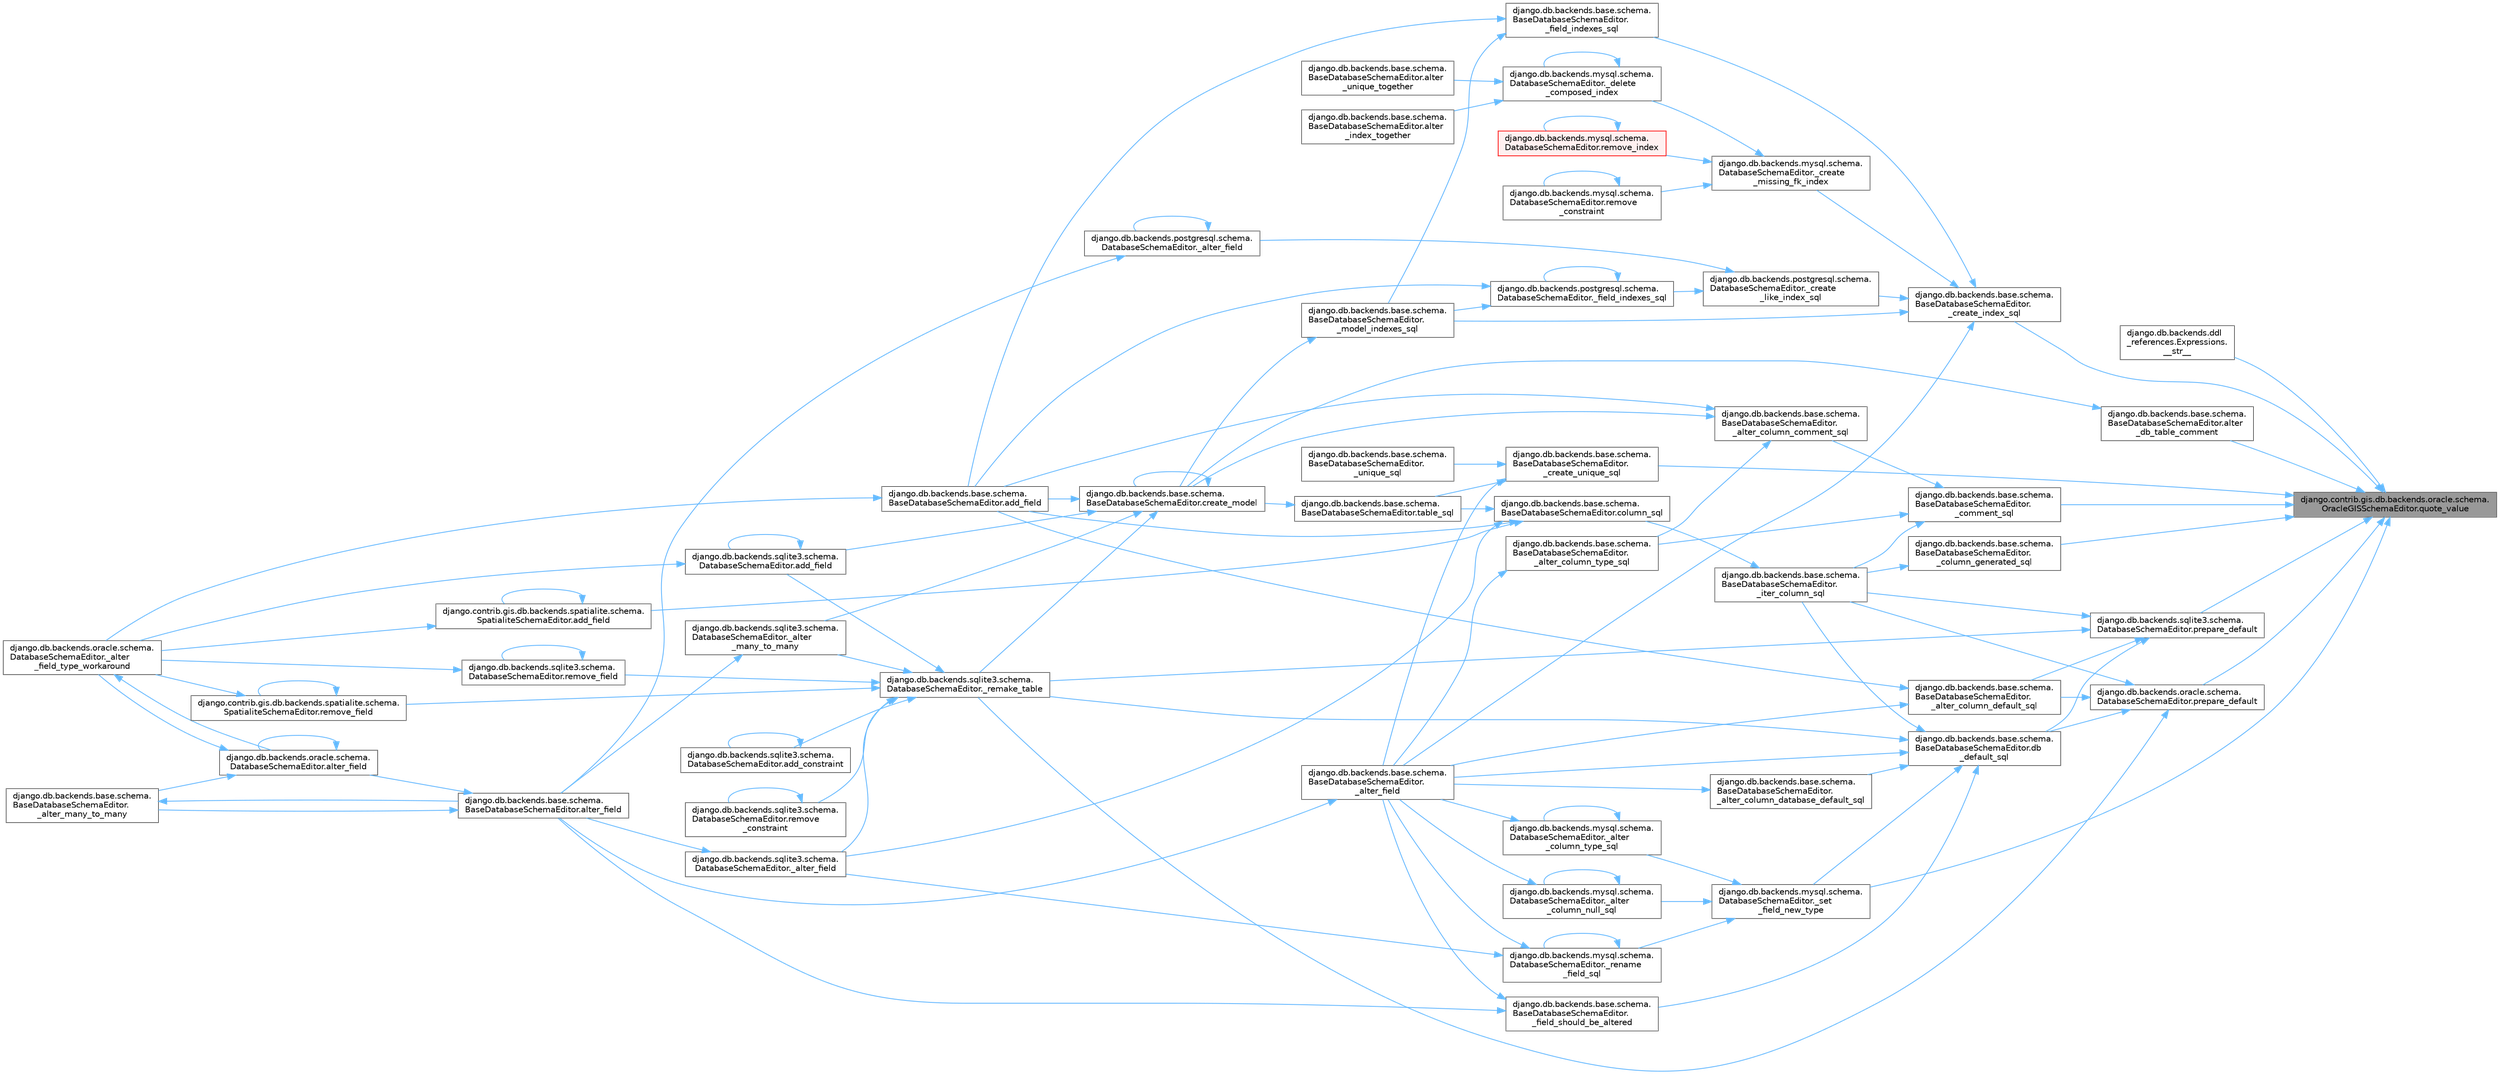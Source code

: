 digraph "django.contrib.gis.db.backends.oracle.schema.OracleGISSchemaEditor.quote_value"
{
 // LATEX_PDF_SIZE
  bgcolor="transparent";
  edge [fontname=Helvetica,fontsize=10,labelfontname=Helvetica,labelfontsize=10];
  node [fontname=Helvetica,fontsize=10,shape=box,height=0.2,width=0.4];
  rankdir="RL";
  Node1 [id="Node000001",label="django.contrib.gis.db.backends.oracle.schema.\lOracleGISSchemaEditor.quote_value",height=0.2,width=0.4,color="gray40", fillcolor="grey60", style="filled", fontcolor="black",tooltip=" "];
  Node1 -> Node2 [id="edge1_Node000001_Node000002",dir="back",color="steelblue1",style="solid",tooltip=" "];
  Node2 [id="Node000002",label="django.db.backends.ddl\l_references.Expressions.\l__str__",height=0.2,width=0.4,color="grey40", fillcolor="white", style="filled",URL="$classdjango_1_1db_1_1backends_1_1ddl__references_1_1_expressions.html#a6d1e06f0830d9519ad04e1ffc54b89d5",tooltip=" "];
  Node1 -> Node3 [id="edge2_Node000001_Node000003",dir="back",color="steelblue1",style="solid",tooltip=" "];
  Node3 [id="Node000003",label="django.db.backends.base.schema.\lBaseDatabaseSchemaEditor.\l_column_generated_sql",height=0.2,width=0.4,color="grey40", fillcolor="white", style="filled",URL="$classdjango_1_1db_1_1backends_1_1base_1_1schema_1_1_base_database_schema_editor.html#a838facdd1d1a48349cc8193d43599b0d",tooltip=" "];
  Node3 -> Node4 [id="edge3_Node000003_Node000004",dir="back",color="steelblue1",style="solid",tooltip=" "];
  Node4 [id="Node000004",label="django.db.backends.base.schema.\lBaseDatabaseSchemaEditor.\l_iter_column_sql",height=0.2,width=0.4,color="grey40", fillcolor="white", style="filled",URL="$classdjango_1_1db_1_1backends_1_1base_1_1schema_1_1_base_database_schema_editor.html#add61b93ec82997c617b89db76b963385",tooltip=" "];
  Node4 -> Node5 [id="edge4_Node000004_Node000005",dir="back",color="steelblue1",style="solid",tooltip=" "];
  Node5 [id="Node000005",label="django.db.backends.base.schema.\lBaseDatabaseSchemaEditor.column_sql",height=0.2,width=0.4,color="grey40", fillcolor="white", style="filled",URL="$classdjango_1_1db_1_1backends_1_1base_1_1schema_1_1_base_database_schema_editor.html#ad8d23a5a391d5a0dca268ddfa944c8dc",tooltip=" "];
  Node5 -> Node6 [id="edge5_Node000005_Node000006",dir="back",color="steelblue1",style="solid",tooltip=" "];
  Node6 [id="Node000006",label="django.db.backends.sqlite3.schema.\lDatabaseSchemaEditor._alter_field",height=0.2,width=0.4,color="grey40", fillcolor="white", style="filled",URL="$classdjango_1_1db_1_1backends_1_1sqlite3_1_1schema_1_1_database_schema_editor.html#ab256c1d60756ea054e7249a3aa80d43b",tooltip=" "];
  Node6 -> Node7 [id="edge6_Node000006_Node000007",dir="back",color="steelblue1",style="solid",tooltip=" "];
  Node7 [id="Node000007",label="django.db.backends.base.schema.\lBaseDatabaseSchemaEditor.alter_field",height=0.2,width=0.4,color="grey40", fillcolor="white", style="filled",URL="$classdjango_1_1db_1_1backends_1_1base_1_1schema_1_1_base_database_schema_editor.html#ab1e8119bc95148d911edd2b67ff9f6bd",tooltip=" "];
  Node7 -> Node8 [id="edge7_Node000007_Node000008",dir="back",color="steelblue1",style="solid",tooltip=" "];
  Node8 [id="Node000008",label="django.db.backends.base.schema.\lBaseDatabaseSchemaEditor.\l_alter_many_to_many",height=0.2,width=0.4,color="grey40", fillcolor="white", style="filled",URL="$classdjango_1_1db_1_1backends_1_1base_1_1schema_1_1_base_database_schema_editor.html#a9774e6eb9ebfca5a149ac43b84a5ce33",tooltip=" "];
  Node8 -> Node7 [id="edge8_Node000008_Node000007",dir="back",color="steelblue1",style="solid",tooltip=" "];
  Node7 -> Node9 [id="edge9_Node000007_Node000009",dir="back",color="steelblue1",style="solid",tooltip=" "];
  Node9 [id="Node000009",label="django.db.backends.oracle.schema.\lDatabaseSchemaEditor.alter_field",height=0.2,width=0.4,color="grey40", fillcolor="white", style="filled",URL="$classdjango_1_1db_1_1backends_1_1oracle_1_1schema_1_1_database_schema_editor.html#abeddc040d6a7af1ca57aee72ee85784f",tooltip=" "];
  Node9 -> Node10 [id="edge10_Node000009_Node000010",dir="back",color="steelblue1",style="solid",tooltip=" "];
  Node10 [id="Node000010",label="django.db.backends.oracle.schema.\lDatabaseSchemaEditor._alter\l_field_type_workaround",height=0.2,width=0.4,color="grey40", fillcolor="white", style="filled",URL="$classdjango_1_1db_1_1backends_1_1oracle_1_1schema_1_1_database_schema_editor.html#a78bc314f7e1030c1ef072c72a185ebd5",tooltip=" "];
  Node10 -> Node9 [id="edge11_Node000010_Node000009",dir="back",color="steelblue1",style="solid",tooltip=" "];
  Node9 -> Node8 [id="edge12_Node000009_Node000008",dir="back",color="steelblue1",style="solid",tooltip=" "];
  Node9 -> Node9 [id="edge13_Node000009_Node000009",dir="back",color="steelblue1",style="solid",tooltip=" "];
  Node5 -> Node11 [id="edge14_Node000005_Node000011",dir="back",color="steelblue1",style="solid",tooltip=" "];
  Node11 [id="Node000011",label="django.contrib.gis.db.backends.spatialite.schema.\lSpatialiteSchemaEditor.add_field",height=0.2,width=0.4,color="grey40", fillcolor="white", style="filled",URL="$classdjango_1_1contrib_1_1gis_1_1db_1_1backends_1_1spatialite_1_1schema_1_1_spatialite_schema_editor.html#ac6c0a11c42d919d3c5cc74bb59d8dcfc",tooltip=" "];
  Node11 -> Node10 [id="edge15_Node000011_Node000010",dir="back",color="steelblue1",style="solid",tooltip=" "];
  Node11 -> Node11 [id="edge16_Node000011_Node000011",dir="back",color="steelblue1",style="solid",tooltip=" "];
  Node5 -> Node12 [id="edge17_Node000005_Node000012",dir="back",color="steelblue1",style="solid",tooltip=" "];
  Node12 [id="Node000012",label="django.db.backends.base.schema.\lBaseDatabaseSchemaEditor.add_field",height=0.2,width=0.4,color="grey40", fillcolor="white", style="filled",URL="$classdjango_1_1db_1_1backends_1_1base_1_1schema_1_1_base_database_schema_editor.html#affe03b0f7c180f8cb5759a5cff4f006a",tooltip=" "];
  Node12 -> Node10 [id="edge18_Node000012_Node000010",dir="back",color="steelblue1",style="solid",tooltip=" "];
  Node5 -> Node13 [id="edge19_Node000005_Node000013",dir="back",color="steelblue1",style="solid",tooltip=" "];
  Node13 [id="Node000013",label="django.db.backends.base.schema.\lBaseDatabaseSchemaEditor.table_sql",height=0.2,width=0.4,color="grey40", fillcolor="white", style="filled",URL="$classdjango_1_1db_1_1backends_1_1base_1_1schema_1_1_base_database_schema_editor.html#af946ad24be63eb8ba2bf28e626c21a0b",tooltip=" "];
  Node13 -> Node14 [id="edge20_Node000013_Node000014",dir="back",color="steelblue1",style="solid",tooltip=" "];
  Node14 [id="Node000014",label="django.db.backends.base.schema.\lBaseDatabaseSchemaEditor.create_model",height=0.2,width=0.4,color="grey40", fillcolor="white", style="filled",URL="$classdjango_1_1db_1_1backends_1_1base_1_1schema_1_1_base_database_schema_editor.html#a802611d84fc67073227f245b7e881331",tooltip=" "];
  Node14 -> Node15 [id="edge21_Node000014_Node000015",dir="back",color="steelblue1",style="solid",tooltip=" "];
  Node15 [id="Node000015",label="django.db.backends.sqlite3.schema.\lDatabaseSchemaEditor._alter\l_many_to_many",height=0.2,width=0.4,color="grey40", fillcolor="white", style="filled",URL="$classdjango_1_1db_1_1backends_1_1sqlite3_1_1schema_1_1_database_schema_editor.html#a0eb5631cba4809779acc541260e47610",tooltip=" "];
  Node15 -> Node7 [id="edge22_Node000015_Node000007",dir="back",color="steelblue1",style="solid",tooltip=" "];
  Node14 -> Node16 [id="edge23_Node000014_Node000016",dir="back",color="steelblue1",style="solid",tooltip=" "];
  Node16 [id="Node000016",label="django.db.backends.sqlite3.schema.\lDatabaseSchemaEditor._remake_table",height=0.2,width=0.4,color="grey40", fillcolor="white", style="filled",URL="$classdjango_1_1db_1_1backends_1_1sqlite3_1_1schema_1_1_database_schema_editor.html#a9b5b247b2cd836c48a65726025b45e11",tooltip=" "];
  Node16 -> Node6 [id="edge24_Node000016_Node000006",dir="back",color="steelblue1",style="solid",tooltip=" "];
  Node16 -> Node15 [id="edge25_Node000016_Node000015",dir="back",color="steelblue1",style="solid",tooltip=" "];
  Node16 -> Node17 [id="edge26_Node000016_Node000017",dir="back",color="steelblue1",style="solid",tooltip=" "];
  Node17 [id="Node000017",label="django.db.backends.sqlite3.schema.\lDatabaseSchemaEditor.add_constraint",height=0.2,width=0.4,color="grey40", fillcolor="white", style="filled",URL="$classdjango_1_1db_1_1backends_1_1sqlite3_1_1schema_1_1_database_schema_editor.html#a7eb97cc68176d5b2f8034c1c14b3efec",tooltip=" "];
  Node17 -> Node17 [id="edge27_Node000017_Node000017",dir="back",color="steelblue1",style="solid",tooltip=" "];
  Node16 -> Node18 [id="edge28_Node000016_Node000018",dir="back",color="steelblue1",style="solid",tooltip=" "];
  Node18 [id="Node000018",label="django.db.backends.sqlite3.schema.\lDatabaseSchemaEditor.add_field",height=0.2,width=0.4,color="grey40", fillcolor="white", style="filled",URL="$classdjango_1_1db_1_1backends_1_1sqlite3_1_1schema_1_1_database_schema_editor.html#a86ab5e51a9418ae6d274cd67fed8ba0b",tooltip=" "];
  Node18 -> Node10 [id="edge29_Node000018_Node000010",dir="back",color="steelblue1",style="solid",tooltip=" "];
  Node18 -> Node18 [id="edge30_Node000018_Node000018",dir="back",color="steelblue1",style="solid",tooltip=" "];
  Node16 -> Node19 [id="edge31_Node000016_Node000019",dir="back",color="steelblue1",style="solid",tooltip=" "];
  Node19 [id="Node000019",label="django.db.backends.sqlite3.schema.\lDatabaseSchemaEditor.remove\l_constraint",height=0.2,width=0.4,color="grey40", fillcolor="white", style="filled",URL="$classdjango_1_1db_1_1backends_1_1sqlite3_1_1schema_1_1_database_schema_editor.html#a15c05aace4b1bc1e620abed0a51abeb2",tooltip=" "];
  Node19 -> Node19 [id="edge32_Node000019_Node000019",dir="back",color="steelblue1",style="solid",tooltip=" "];
  Node16 -> Node20 [id="edge33_Node000016_Node000020",dir="back",color="steelblue1",style="solid",tooltip=" "];
  Node20 [id="Node000020",label="django.contrib.gis.db.backends.spatialite.schema.\lSpatialiteSchemaEditor.remove_field",height=0.2,width=0.4,color="grey40", fillcolor="white", style="filled",URL="$classdjango_1_1contrib_1_1gis_1_1db_1_1backends_1_1spatialite_1_1schema_1_1_spatialite_schema_editor.html#a4c59cbfa609b5ed7dc5f235d65898ed4",tooltip=" "];
  Node20 -> Node10 [id="edge34_Node000020_Node000010",dir="back",color="steelblue1",style="solid",tooltip=" "];
  Node20 -> Node20 [id="edge35_Node000020_Node000020",dir="back",color="steelblue1",style="solid",tooltip=" "];
  Node16 -> Node21 [id="edge36_Node000016_Node000021",dir="back",color="steelblue1",style="solid",tooltip=" "];
  Node21 [id="Node000021",label="django.db.backends.sqlite3.schema.\lDatabaseSchemaEditor.remove_field",height=0.2,width=0.4,color="grey40", fillcolor="white", style="filled",URL="$classdjango_1_1db_1_1backends_1_1sqlite3_1_1schema_1_1_database_schema_editor.html#a1cb65c15605e13a0cd3720cb93894d26",tooltip=" "];
  Node21 -> Node10 [id="edge37_Node000021_Node000010",dir="back",color="steelblue1",style="solid",tooltip=" "];
  Node21 -> Node21 [id="edge38_Node000021_Node000021",dir="back",color="steelblue1",style="solid",tooltip=" "];
  Node14 -> Node12 [id="edge39_Node000014_Node000012",dir="back",color="steelblue1",style="solid",tooltip=" "];
  Node14 -> Node18 [id="edge40_Node000014_Node000018",dir="back",color="steelblue1",style="solid",tooltip=" "];
  Node14 -> Node14 [id="edge41_Node000014_Node000014",dir="back",color="steelblue1",style="solid",tooltip=" "];
  Node1 -> Node22 [id="edge42_Node000001_Node000022",dir="back",color="steelblue1",style="solid",tooltip=" "];
  Node22 [id="Node000022",label="django.db.backends.base.schema.\lBaseDatabaseSchemaEditor.\l_comment_sql",height=0.2,width=0.4,color="grey40", fillcolor="white", style="filled",URL="$classdjango_1_1db_1_1backends_1_1base_1_1schema_1_1_base_database_schema_editor.html#acfe6edb1c07ceba1630bf5a584a660d4",tooltip=" "];
  Node22 -> Node23 [id="edge43_Node000022_Node000023",dir="back",color="steelblue1",style="solid",tooltip=" "];
  Node23 [id="Node000023",label="django.db.backends.base.schema.\lBaseDatabaseSchemaEditor.\l_alter_column_comment_sql",height=0.2,width=0.4,color="grey40", fillcolor="white", style="filled",URL="$classdjango_1_1db_1_1backends_1_1base_1_1schema_1_1_base_database_schema_editor.html#a9f86ae7193fdd2bb59c79ac7d690c593",tooltip=" "];
  Node23 -> Node24 [id="edge44_Node000023_Node000024",dir="back",color="steelblue1",style="solid",tooltip=" "];
  Node24 [id="Node000024",label="django.db.backends.base.schema.\lBaseDatabaseSchemaEditor.\l_alter_column_type_sql",height=0.2,width=0.4,color="grey40", fillcolor="white", style="filled",URL="$classdjango_1_1db_1_1backends_1_1base_1_1schema_1_1_base_database_schema_editor.html#a8f52c548a912ce13bfa6b395458630c1",tooltip=" "];
  Node24 -> Node25 [id="edge45_Node000024_Node000025",dir="back",color="steelblue1",style="solid",tooltip=" "];
  Node25 [id="Node000025",label="django.db.backends.base.schema.\lBaseDatabaseSchemaEditor.\l_alter_field",height=0.2,width=0.4,color="grey40", fillcolor="white", style="filled",URL="$classdjango_1_1db_1_1backends_1_1base_1_1schema_1_1_base_database_schema_editor.html#afcda33e5b1eb760a5a66c09033f1b75c",tooltip=" "];
  Node25 -> Node7 [id="edge46_Node000025_Node000007",dir="back",color="steelblue1",style="solid",tooltip=" "];
  Node23 -> Node12 [id="edge47_Node000023_Node000012",dir="back",color="steelblue1",style="solid",tooltip=" "];
  Node23 -> Node14 [id="edge48_Node000023_Node000014",dir="back",color="steelblue1",style="solid",tooltip=" "];
  Node22 -> Node24 [id="edge49_Node000022_Node000024",dir="back",color="steelblue1",style="solid",tooltip=" "];
  Node22 -> Node4 [id="edge50_Node000022_Node000004",dir="back",color="steelblue1",style="solid",tooltip=" "];
  Node1 -> Node26 [id="edge51_Node000001_Node000026",dir="back",color="steelblue1",style="solid",tooltip=" "];
  Node26 [id="Node000026",label="django.db.backends.base.schema.\lBaseDatabaseSchemaEditor.\l_create_index_sql",height=0.2,width=0.4,color="grey40", fillcolor="white", style="filled",URL="$classdjango_1_1db_1_1backends_1_1base_1_1schema_1_1_base_database_schema_editor.html#adb1d2fabd8602889097a7f5e78ae09e4",tooltip=" "];
  Node26 -> Node25 [id="edge52_Node000026_Node000025",dir="back",color="steelblue1",style="solid",tooltip=" "];
  Node26 -> Node27 [id="edge53_Node000026_Node000027",dir="back",color="steelblue1",style="solid",tooltip=" "];
  Node27 [id="Node000027",label="django.db.backends.postgresql.schema.\lDatabaseSchemaEditor._create\l_like_index_sql",height=0.2,width=0.4,color="grey40", fillcolor="white", style="filled",URL="$classdjango_1_1db_1_1backends_1_1postgresql_1_1schema_1_1_database_schema_editor.html#a9fc30663df730cc09ee126ad55d604f1",tooltip=" "];
  Node27 -> Node28 [id="edge54_Node000027_Node000028",dir="back",color="steelblue1",style="solid",tooltip=" "];
  Node28 [id="Node000028",label="django.db.backends.postgresql.schema.\lDatabaseSchemaEditor._alter_field",height=0.2,width=0.4,color="grey40", fillcolor="white", style="filled",URL="$classdjango_1_1db_1_1backends_1_1postgresql_1_1schema_1_1_database_schema_editor.html#a143eb4ff7fc0f555417eb054bb91c41d",tooltip=" "];
  Node28 -> Node28 [id="edge55_Node000028_Node000028",dir="back",color="steelblue1",style="solid",tooltip=" "];
  Node28 -> Node7 [id="edge56_Node000028_Node000007",dir="back",color="steelblue1",style="solid",tooltip=" "];
  Node27 -> Node29 [id="edge57_Node000027_Node000029",dir="back",color="steelblue1",style="solid",tooltip=" "];
  Node29 [id="Node000029",label="django.db.backends.postgresql.schema.\lDatabaseSchemaEditor._field_indexes_sql",height=0.2,width=0.4,color="grey40", fillcolor="white", style="filled",URL="$classdjango_1_1db_1_1backends_1_1postgresql_1_1schema_1_1_database_schema_editor.html#a435c5866d37dfe3fcf405864bc6f902e",tooltip=" "];
  Node29 -> Node29 [id="edge58_Node000029_Node000029",dir="back",color="steelblue1",style="solid",tooltip=" "];
  Node29 -> Node30 [id="edge59_Node000029_Node000030",dir="back",color="steelblue1",style="solid",tooltip=" "];
  Node30 [id="Node000030",label="django.db.backends.base.schema.\lBaseDatabaseSchemaEditor.\l_model_indexes_sql",height=0.2,width=0.4,color="grey40", fillcolor="white", style="filled",URL="$classdjango_1_1db_1_1backends_1_1base_1_1schema_1_1_base_database_schema_editor.html#a4db0a8aec342e1019ed26c18e7be7fff",tooltip=" "];
  Node30 -> Node14 [id="edge60_Node000030_Node000014",dir="back",color="steelblue1",style="solid",tooltip=" "];
  Node29 -> Node12 [id="edge61_Node000029_Node000012",dir="back",color="steelblue1",style="solid",tooltip=" "];
  Node26 -> Node31 [id="edge62_Node000026_Node000031",dir="back",color="steelblue1",style="solid",tooltip=" "];
  Node31 [id="Node000031",label="django.db.backends.mysql.schema.\lDatabaseSchemaEditor._create\l_missing_fk_index",height=0.2,width=0.4,color="grey40", fillcolor="white", style="filled",URL="$classdjango_1_1db_1_1backends_1_1mysql_1_1schema_1_1_database_schema_editor.html#a1409fb923121da63909627d7bd8ea396",tooltip=" "];
  Node31 -> Node32 [id="edge63_Node000031_Node000032",dir="back",color="steelblue1",style="solid",tooltip=" "];
  Node32 [id="Node000032",label="django.db.backends.mysql.schema.\lDatabaseSchemaEditor._delete\l_composed_index",height=0.2,width=0.4,color="grey40", fillcolor="white", style="filled",URL="$classdjango_1_1db_1_1backends_1_1mysql_1_1schema_1_1_database_schema_editor.html#a1c1ea0925f9bd4aa083c8a0bb5098ef9",tooltip=" "];
  Node32 -> Node32 [id="edge64_Node000032_Node000032",dir="back",color="steelblue1",style="solid",tooltip=" "];
  Node32 -> Node33 [id="edge65_Node000032_Node000033",dir="back",color="steelblue1",style="solid",tooltip=" "];
  Node33 [id="Node000033",label="django.db.backends.base.schema.\lBaseDatabaseSchemaEditor.alter\l_index_together",height=0.2,width=0.4,color="grey40", fillcolor="white", style="filled",URL="$classdjango_1_1db_1_1backends_1_1base_1_1schema_1_1_base_database_schema_editor.html#a709c80d1ee7f7bd1b9582c920af95fab",tooltip=" "];
  Node32 -> Node34 [id="edge66_Node000032_Node000034",dir="back",color="steelblue1",style="solid",tooltip=" "];
  Node34 [id="Node000034",label="django.db.backends.base.schema.\lBaseDatabaseSchemaEditor.alter\l_unique_together",height=0.2,width=0.4,color="grey40", fillcolor="white", style="filled",URL="$classdjango_1_1db_1_1backends_1_1base_1_1schema_1_1_base_database_schema_editor.html#a224c3f6c027731e7798cc26eb67735ec",tooltip=" "];
  Node31 -> Node35 [id="edge67_Node000031_Node000035",dir="back",color="steelblue1",style="solid",tooltip=" "];
  Node35 [id="Node000035",label="django.db.backends.mysql.schema.\lDatabaseSchemaEditor.remove\l_constraint",height=0.2,width=0.4,color="grey40", fillcolor="white", style="filled",URL="$classdjango_1_1db_1_1backends_1_1mysql_1_1schema_1_1_database_schema_editor.html#a7c0edf0ba2c71f65eb69fd18dfebb2ff",tooltip=" "];
  Node35 -> Node35 [id="edge68_Node000035_Node000035",dir="back",color="steelblue1",style="solid",tooltip=" "];
  Node31 -> Node36 [id="edge69_Node000031_Node000036",dir="back",color="steelblue1",style="solid",tooltip=" "];
  Node36 [id="Node000036",label="django.db.backends.mysql.schema.\lDatabaseSchemaEditor.remove_index",height=0.2,width=0.4,color="red", fillcolor="#FFF0F0", style="filled",URL="$classdjango_1_1db_1_1backends_1_1mysql_1_1schema_1_1_database_schema_editor.html#af40fe21422ec244e51f9067ae8b05255",tooltip=" "];
  Node36 -> Node36 [id="edge70_Node000036_Node000036",dir="back",color="steelblue1",style="solid",tooltip=" "];
  Node26 -> Node38 [id="edge71_Node000026_Node000038",dir="back",color="steelblue1",style="solid",tooltip=" "];
  Node38 [id="Node000038",label="django.db.backends.base.schema.\lBaseDatabaseSchemaEditor.\l_field_indexes_sql",height=0.2,width=0.4,color="grey40", fillcolor="white", style="filled",URL="$classdjango_1_1db_1_1backends_1_1base_1_1schema_1_1_base_database_schema_editor.html#a1f5617267c8f2f31f3da70a884d5bdf8",tooltip=" "];
  Node38 -> Node30 [id="edge72_Node000038_Node000030",dir="back",color="steelblue1",style="solid",tooltip=" "];
  Node38 -> Node12 [id="edge73_Node000038_Node000012",dir="back",color="steelblue1",style="solid",tooltip=" "];
  Node26 -> Node30 [id="edge74_Node000026_Node000030",dir="back",color="steelblue1",style="solid",tooltip=" "];
  Node1 -> Node39 [id="edge75_Node000001_Node000039",dir="back",color="steelblue1",style="solid",tooltip=" "];
  Node39 [id="Node000039",label="django.db.backends.base.schema.\lBaseDatabaseSchemaEditor.\l_create_unique_sql",height=0.2,width=0.4,color="grey40", fillcolor="white", style="filled",URL="$classdjango_1_1db_1_1backends_1_1base_1_1schema_1_1_base_database_schema_editor.html#aee6480a0d34a71ee1ba04fbeab7e819d",tooltip=" "];
  Node39 -> Node25 [id="edge76_Node000039_Node000025",dir="back",color="steelblue1",style="solid",tooltip=" "];
  Node39 -> Node40 [id="edge77_Node000039_Node000040",dir="back",color="steelblue1",style="solid",tooltip=" "];
  Node40 [id="Node000040",label="django.db.backends.base.schema.\lBaseDatabaseSchemaEditor.\l_unique_sql",height=0.2,width=0.4,color="grey40", fillcolor="white", style="filled",URL="$classdjango_1_1db_1_1backends_1_1base_1_1schema_1_1_base_database_schema_editor.html#a78d4adb2f9057b3c4af1249c232caf9f",tooltip=" "];
  Node39 -> Node13 [id="edge78_Node000039_Node000013",dir="back",color="steelblue1",style="solid",tooltip=" "];
  Node1 -> Node41 [id="edge79_Node000001_Node000041",dir="back",color="steelblue1",style="solid",tooltip=" "];
  Node41 [id="Node000041",label="django.db.backends.mysql.schema.\lDatabaseSchemaEditor._set\l_field_new_type",height=0.2,width=0.4,color="grey40", fillcolor="white", style="filled",URL="$classdjango_1_1db_1_1backends_1_1mysql_1_1schema_1_1_database_schema_editor.html#a150b4e8e8e19ab47ffdcae145c15915e",tooltip=" "];
  Node41 -> Node42 [id="edge80_Node000041_Node000042",dir="back",color="steelblue1",style="solid",tooltip=" "];
  Node42 [id="Node000042",label="django.db.backends.mysql.schema.\lDatabaseSchemaEditor._alter\l_column_null_sql",height=0.2,width=0.4,color="grey40", fillcolor="white", style="filled",URL="$classdjango_1_1db_1_1backends_1_1mysql_1_1schema_1_1_database_schema_editor.html#aec231c3c9c8ff53ff43b3772edaf0b6c",tooltip=" "];
  Node42 -> Node42 [id="edge81_Node000042_Node000042",dir="back",color="steelblue1",style="solid",tooltip=" "];
  Node42 -> Node25 [id="edge82_Node000042_Node000025",dir="back",color="steelblue1",style="solid",tooltip=" "];
  Node41 -> Node43 [id="edge83_Node000041_Node000043",dir="back",color="steelblue1",style="solid",tooltip=" "];
  Node43 [id="Node000043",label="django.db.backends.mysql.schema.\lDatabaseSchemaEditor._alter\l_column_type_sql",height=0.2,width=0.4,color="grey40", fillcolor="white", style="filled",URL="$classdjango_1_1db_1_1backends_1_1mysql_1_1schema_1_1_database_schema_editor.html#a00255afbc9bf52c0754e488126e90a27",tooltip=" "];
  Node43 -> Node43 [id="edge84_Node000043_Node000043",dir="back",color="steelblue1",style="solid",tooltip=" "];
  Node43 -> Node25 [id="edge85_Node000043_Node000025",dir="back",color="steelblue1",style="solid",tooltip=" "];
  Node41 -> Node44 [id="edge86_Node000041_Node000044",dir="back",color="steelblue1",style="solid",tooltip=" "];
  Node44 [id="Node000044",label="django.db.backends.mysql.schema.\lDatabaseSchemaEditor._rename\l_field_sql",height=0.2,width=0.4,color="grey40", fillcolor="white", style="filled",URL="$classdjango_1_1db_1_1backends_1_1mysql_1_1schema_1_1_database_schema_editor.html#a26914810f1a596523332e7db2f9560ab",tooltip=" "];
  Node44 -> Node25 [id="edge87_Node000044_Node000025",dir="back",color="steelblue1",style="solid",tooltip=" "];
  Node44 -> Node6 [id="edge88_Node000044_Node000006",dir="back",color="steelblue1",style="solid",tooltip=" "];
  Node44 -> Node44 [id="edge89_Node000044_Node000044",dir="back",color="steelblue1",style="solid",tooltip=" "];
  Node1 -> Node45 [id="edge90_Node000001_Node000045",dir="back",color="steelblue1",style="solid",tooltip=" "];
  Node45 [id="Node000045",label="django.db.backends.base.schema.\lBaseDatabaseSchemaEditor.alter\l_db_table_comment",height=0.2,width=0.4,color="grey40", fillcolor="white", style="filled",URL="$classdjango_1_1db_1_1backends_1_1base_1_1schema_1_1_base_database_schema_editor.html#a788ba4cf1ea36f15a1b1d7a11b8d31a1",tooltip=" "];
  Node45 -> Node14 [id="edge91_Node000045_Node000014",dir="back",color="steelblue1",style="solid",tooltip=" "];
  Node1 -> Node46 [id="edge92_Node000001_Node000046",dir="back",color="steelblue1",style="solid",tooltip=" "];
  Node46 [id="Node000046",label="django.db.backends.oracle.schema.\lDatabaseSchemaEditor.prepare_default",height=0.2,width=0.4,color="grey40", fillcolor="white", style="filled",URL="$classdjango_1_1db_1_1backends_1_1oracle_1_1schema_1_1_database_schema_editor.html#a20ee4d7753c9c5e6bbb4d67f43c362fb",tooltip=" "];
  Node46 -> Node47 [id="edge93_Node000046_Node000047",dir="back",color="steelblue1",style="solid",tooltip=" "];
  Node47 [id="Node000047",label="django.db.backends.base.schema.\lBaseDatabaseSchemaEditor.\l_alter_column_default_sql",height=0.2,width=0.4,color="grey40", fillcolor="white", style="filled",URL="$classdjango_1_1db_1_1backends_1_1base_1_1schema_1_1_base_database_schema_editor.html#a83c838b558726c2500bd7e248e7b37c7",tooltip=" "];
  Node47 -> Node25 [id="edge94_Node000047_Node000025",dir="back",color="steelblue1",style="solid",tooltip=" "];
  Node47 -> Node12 [id="edge95_Node000047_Node000012",dir="back",color="steelblue1",style="solid",tooltip=" "];
  Node46 -> Node4 [id="edge96_Node000046_Node000004",dir="back",color="steelblue1",style="solid",tooltip=" "];
  Node46 -> Node16 [id="edge97_Node000046_Node000016",dir="back",color="steelblue1",style="solid",tooltip=" "];
  Node46 -> Node48 [id="edge98_Node000046_Node000048",dir="back",color="steelblue1",style="solid",tooltip=" "];
  Node48 [id="Node000048",label="django.db.backends.base.schema.\lBaseDatabaseSchemaEditor.db\l_default_sql",height=0.2,width=0.4,color="grey40", fillcolor="white", style="filled",URL="$classdjango_1_1db_1_1backends_1_1base_1_1schema_1_1_base_database_schema_editor.html#ad3c6c06564f662cdefbb1e02911f78dc",tooltip=" "];
  Node48 -> Node49 [id="edge99_Node000048_Node000049",dir="back",color="steelblue1",style="solid",tooltip=" "];
  Node49 [id="Node000049",label="django.db.backends.base.schema.\lBaseDatabaseSchemaEditor.\l_alter_column_database_default_sql",height=0.2,width=0.4,color="grey40", fillcolor="white", style="filled",URL="$classdjango_1_1db_1_1backends_1_1base_1_1schema_1_1_base_database_schema_editor.html#a2df91f2696d49677e9ef4ae93a5d2272",tooltip=" "];
  Node49 -> Node25 [id="edge100_Node000049_Node000025",dir="back",color="steelblue1",style="solid",tooltip=" "];
  Node48 -> Node25 [id="edge101_Node000048_Node000025",dir="back",color="steelblue1",style="solid",tooltip=" "];
  Node48 -> Node50 [id="edge102_Node000048_Node000050",dir="back",color="steelblue1",style="solid",tooltip=" "];
  Node50 [id="Node000050",label="django.db.backends.base.schema.\lBaseDatabaseSchemaEditor.\l_field_should_be_altered",height=0.2,width=0.4,color="grey40", fillcolor="white", style="filled",URL="$classdjango_1_1db_1_1backends_1_1base_1_1schema_1_1_base_database_schema_editor.html#a9639759c0a473c873f4eb43644eb53a1",tooltip=" "];
  Node50 -> Node25 [id="edge103_Node000050_Node000025",dir="back",color="steelblue1",style="solid",tooltip=" "];
  Node50 -> Node7 [id="edge104_Node000050_Node000007",dir="back",color="steelblue1",style="solid",tooltip=" "];
  Node48 -> Node4 [id="edge105_Node000048_Node000004",dir="back",color="steelblue1",style="solid",tooltip=" "];
  Node48 -> Node16 [id="edge106_Node000048_Node000016",dir="back",color="steelblue1",style="solid",tooltip=" "];
  Node48 -> Node41 [id="edge107_Node000048_Node000041",dir="back",color="steelblue1",style="solid",tooltip=" "];
  Node1 -> Node51 [id="edge108_Node000001_Node000051",dir="back",color="steelblue1",style="solid",tooltip=" "];
  Node51 [id="Node000051",label="django.db.backends.sqlite3.schema.\lDatabaseSchemaEditor.prepare_default",height=0.2,width=0.4,color="grey40", fillcolor="white", style="filled",URL="$classdjango_1_1db_1_1backends_1_1sqlite3_1_1schema_1_1_database_schema_editor.html#a7d7e5fd0b4dafd84e7bb50c112db4dbb",tooltip=" "];
  Node51 -> Node47 [id="edge109_Node000051_Node000047",dir="back",color="steelblue1",style="solid",tooltip=" "];
  Node51 -> Node4 [id="edge110_Node000051_Node000004",dir="back",color="steelblue1",style="solid",tooltip=" "];
  Node51 -> Node16 [id="edge111_Node000051_Node000016",dir="back",color="steelblue1",style="solid",tooltip=" "];
  Node51 -> Node48 [id="edge112_Node000051_Node000048",dir="back",color="steelblue1",style="solid",tooltip=" "];
}
